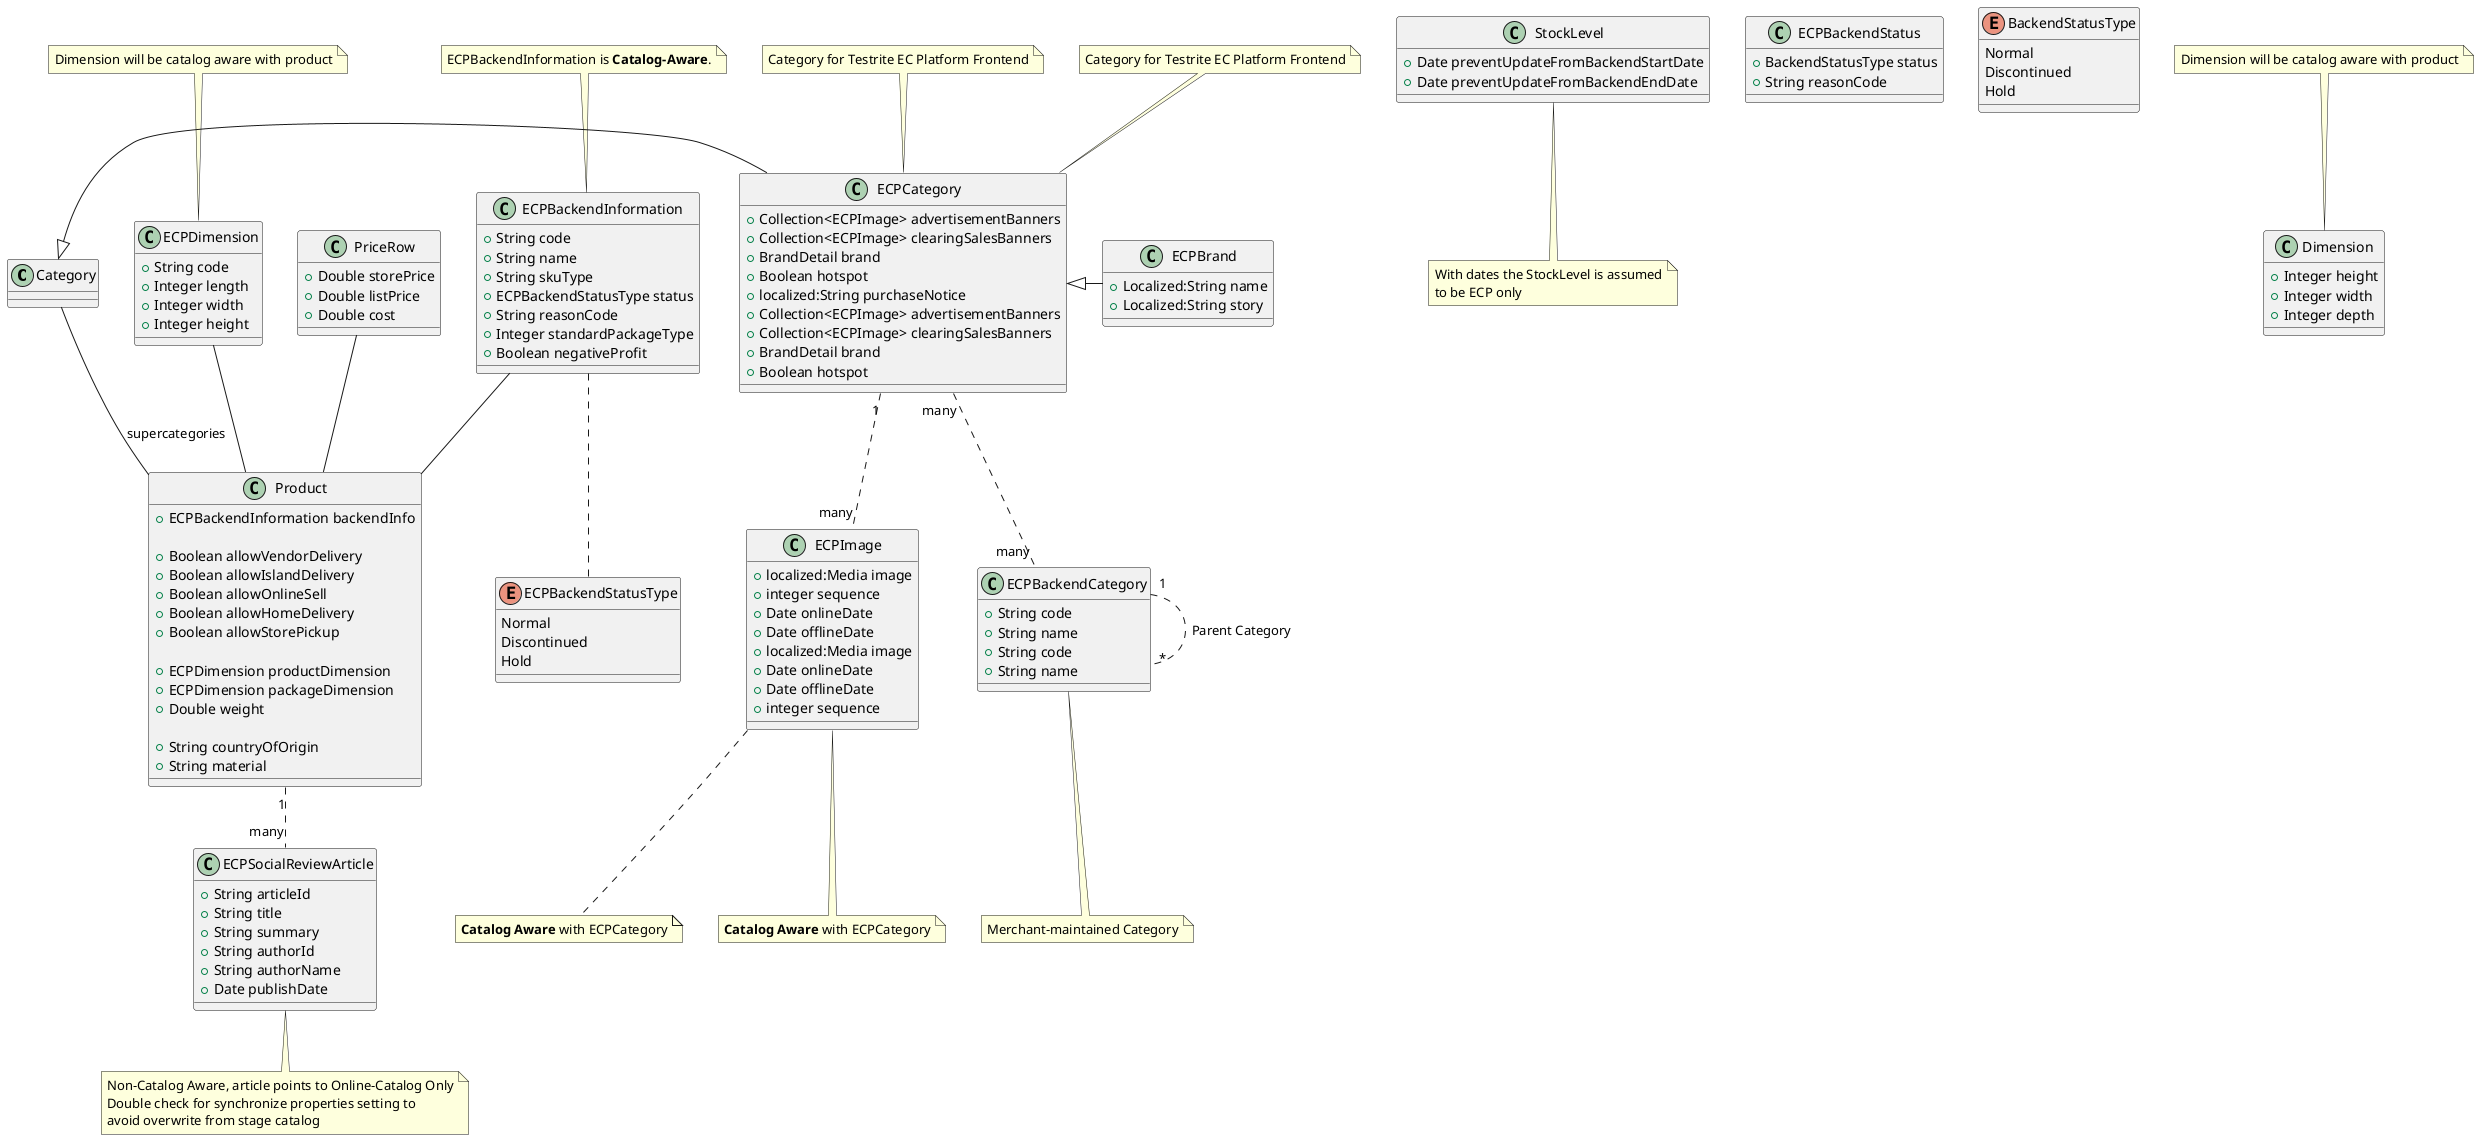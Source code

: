 @startuml


Category <|- ECPCategory

Category -- Product : supercategories
ECPDimension -- Product
ECPCategory <|- ECPBrand

ECPBackendInformation -- Product
PriceRow -- Product


Product "1" .. "many" ECPSocialReviewArticle
ECPCategory "1" .. "many"  ECPImage
ECPBackendCategory "1".."*" ECPBackendCategory : Parent Category
ECPCategory "many" .. "many" ECPBackendCategory
ECPBackendInformation .. ECPBackendStatusType

class Category {
}

class ECPBackendCategory {
  +String code
  +String name
}
note bottom: Merchant-maintained Category

class ECPCategory {
  +Collection<ECPImage> advertisementBanners
  +Collection<ECPImage> clearingSalesBanners
  +BrandDetail brand
  +Boolean hotspot
  +localized:String purchaseNotice
}
note top of ECPCategory
 Category for Testrite EC Platform Frontend
end note

class ECPImage {
  +localized:Media image
  +integer sequence
  +Date onlineDate
  +Date offlineDate
}
note bottom of ECPImage
 **Catalog Aware** with ECPCategory
end note

class ECPBrand {
  +Localized:String name
  +Localized:String story
}

class ECPBackendInformation {
  +String code
  +String name
  +String skuType
  +ECPBackendStatusType status
  +String reasonCode
  +Integer standardPackageType
  +Boolean negativeProfit
}
note top of ECPBackendInformation
ECPBackendInformation is **Catalog-Aware**.
end note

enum ECPBackendStatusType {
  Normal
  Discontinued
  Hold
}


class Product {
  +ECPBackendInformation backendInfo

  +Boolean allowVendorDelivery
  +Boolean allowIslandDelivery
  +Boolean allowOnlineSell
  +Boolean allowHomeDelivery
  +Boolean allowStorePickup

  +ECPDimension productDimension
  +ECPDimension packageDimension
  +Double weight

  +String countryOfOrigin
  +String material
}

class PriceRow {
  +Double storePrice
  +Double listPrice
  +Double cost
}

class StockLevel {
  +Date preventUpdateFromBackendStartDate
  +Date preventUpdateFromBackendEndDate
}
note bottom of StockLevel
  With dates the StockLevel is assumed
  to be ECP only
end note

class ECPDimension {
  +String code
  +Integer length
  +Integer width
  +Integer height
}
note top: Dimension will be catalog aware with product


class ECPSocialReviewArticle {
  +String articleId
  +String title
  +String summary
  +String authorId
  +String authorName
  +Date publishDate
}
note bottom of ECPSocialReviewArticle
 Non-Catalog Aware, article points to Online-Catalog Only
 Double check for synchronize properties setting to
 avoid overwrite from stage catalog
end note

class Category {
}

class ECPBackendCategory {
+String code
+String name
}

class ECPImage {
+localized:Media image
+Date onlineDate
+Date offlineDate
+integer sequence
}
note bottom of ECPImage
 **Catalog Aware** with ECPCategory
end note

note top of ECPCategory
 Category for Testrite EC Platform Frontend
end note
class ECPCategory {
+Collection<ECPImage> advertisementBanners
+Collection<ECPImage> clearingSalesBanners
+BrandDetail brand
+Boolean hotspot
}

class ECPBackendStatus {
+BackendStatusType status
+String reasonCode
}

enum BackendStatusType {
  Normal
  Discontinued
  Hold
}


class Dimension {
+Integer height
+Integer width
+Integer depth
}
note top: Dimension will be catalog aware with product


@enduml
